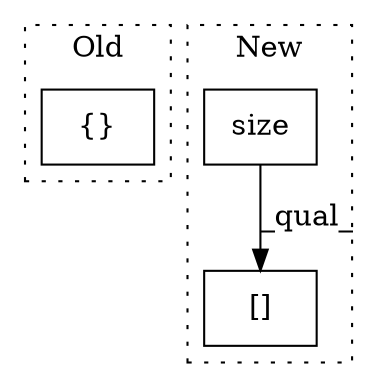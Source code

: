 digraph G {
subgraph cluster0 {
1 [label="{}" a="4" s="12079" l="2" shape="box"];
label = "Old";
style="dotted";
}
subgraph cluster1 {
2 [label="size" a="32" s="11619,11625" l="5,1" shape="box"];
3 [label="[]" a="2" s="12278,12289" l="9,1" shape="box"];
label = "New";
style="dotted";
}
2 -> 3 [label="_qual_"];
}